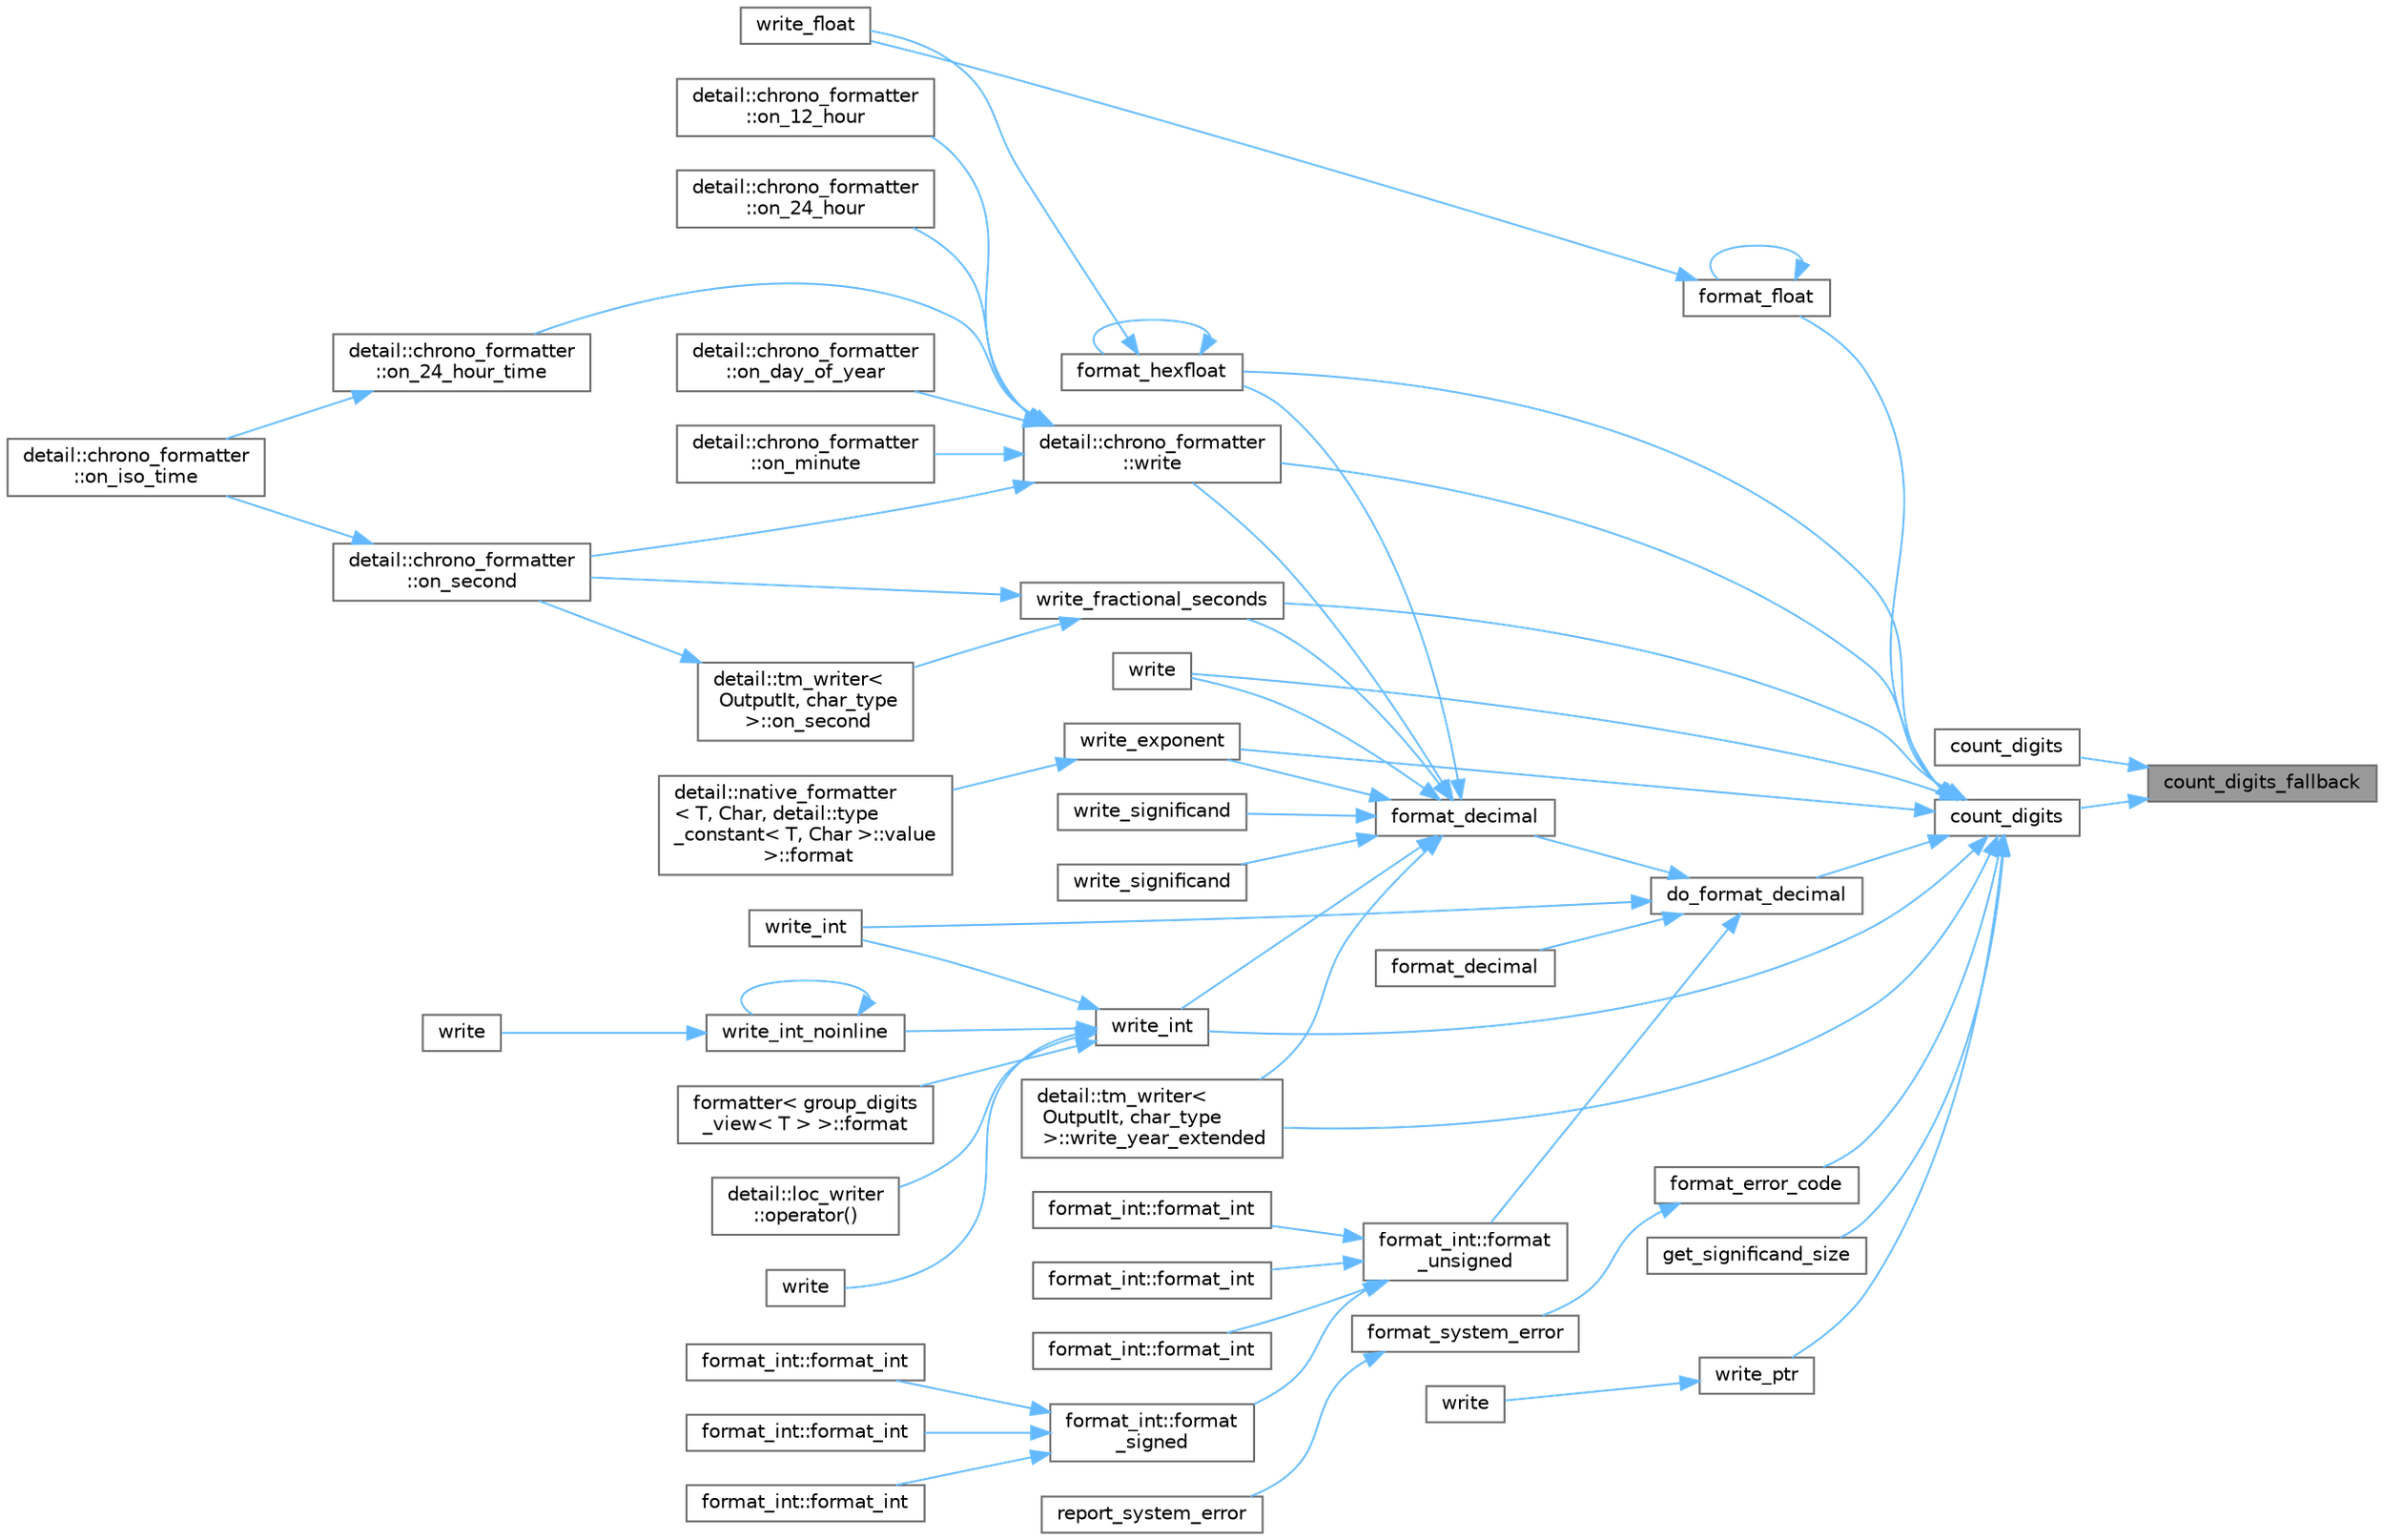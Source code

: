 digraph "count_digits_fallback"
{
 // LATEX_PDF_SIZE
  bgcolor="transparent";
  edge [fontname=Helvetica,fontsize=10,labelfontname=Helvetica,labelfontsize=10];
  node [fontname=Helvetica,fontsize=10,shape=box,height=0.2,width=0.4];
  rankdir="RL";
  Node1 [id="Node000001",label="count_digits_fallback",height=0.2,width=0.4,color="gray40", fillcolor="grey60", style="filled", fontcolor="black",tooltip=" "];
  Node1 -> Node2 [id="edge1_Node000001_Node000002",dir="back",color="steelblue1",style="solid",tooltip=" "];
  Node2 [id="Node000002",label="count_digits",height=0.2,width=0.4,color="grey40", fillcolor="white", style="filled",URL="$namespacedetail.html#a700ca97a486ad20d8b03fcdcd8931956",tooltip=" "];
  Node1 -> Node3 [id="edge2_Node000001_Node000003",dir="back",color="steelblue1",style="solid",tooltip=" "];
  Node3 [id="Node000003",label="count_digits",height=0.2,width=0.4,color="grey40", fillcolor="white", style="filled",URL="$namespacedetail.html#a38d4dda9709bd099ccaa8307de424263",tooltip=" "];
  Node3 -> Node4 [id="edge3_Node000003_Node000004",dir="back",color="steelblue1",style="solid",tooltip=" "];
  Node4 [id="Node000004",label="do_format_decimal",height=0.2,width=0.4,color="grey40", fillcolor="white", style="filled",URL="$namespacedetail.html#a6a78284fcaf4f89d8febe648ac5a688d",tooltip=" "];
  Node4 -> Node5 [id="edge4_Node000004_Node000005",dir="back",color="steelblue1",style="solid",tooltip=" "];
  Node5 [id="Node000005",label="format_decimal",height=0.2,width=0.4,color="grey40", fillcolor="white", style="filled",URL="$namespacedetail.html#a0141c49ca50a97445980498f75432aee",tooltip=" "];
  Node5 -> Node6 [id="edge5_Node000005_Node000006",dir="back",color="steelblue1",style="solid",tooltip=" "];
  Node6 [id="Node000006",label="format_hexfloat",height=0.2,width=0.4,color="grey40", fillcolor="white", style="filled",URL="$namespacedetail.html#a9ec1df3b250d79f09b8620a2d096cff8",tooltip=" "];
  Node6 -> Node6 [id="edge6_Node000006_Node000006",dir="back",color="steelblue1",style="solid",tooltip=" "];
  Node6 -> Node7 [id="edge7_Node000006_Node000007",dir="back",color="steelblue1",style="solid",tooltip=" "];
  Node7 [id="Node000007",label="write_float",height=0.2,width=0.4,color="grey40", fillcolor="white", style="filled",URL="$namespacedetail.html#a503a3fdae408f07dae7003840f786b53",tooltip=" "];
  Node5 -> Node8 [id="edge8_Node000005_Node000008",dir="back",color="steelblue1",style="solid",tooltip=" "];
  Node8 [id="Node000008",label="detail::chrono_formatter\l::write",height=0.2,width=0.4,color="grey40", fillcolor="white", style="filled",URL="$structdetail_1_1chrono__formatter.html#add7570da74a4570c6bbdd344394d3b73",tooltip=" "];
  Node8 -> Node9 [id="edge9_Node000008_Node000009",dir="back",color="steelblue1",style="solid",tooltip=" "];
  Node9 [id="Node000009",label="detail::chrono_formatter\l::on_12_hour",height=0.2,width=0.4,color="grey40", fillcolor="white", style="filled",URL="$structdetail_1_1chrono__formatter.html#a3f7aacce265226c5965e6081c4799336",tooltip=" "];
  Node8 -> Node10 [id="edge10_Node000008_Node000010",dir="back",color="steelblue1",style="solid",tooltip=" "];
  Node10 [id="Node000010",label="detail::chrono_formatter\l::on_24_hour",height=0.2,width=0.4,color="grey40", fillcolor="white", style="filled",URL="$structdetail_1_1chrono__formatter.html#aea488566e3e4ca46319ef5f5151755a0",tooltip=" "];
  Node8 -> Node11 [id="edge11_Node000008_Node000011",dir="back",color="steelblue1",style="solid",tooltip=" "];
  Node11 [id="Node000011",label="detail::chrono_formatter\l::on_24_hour_time",height=0.2,width=0.4,color="grey40", fillcolor="white", style="filled",URL="$structdetail_1_1chrono__formatter.html#a1a36b23ef9bc29633a52e995ea2dd23a",tooltip=" "];
  Node11 -> Node12 [id="edge12_Node000011_Node000012",dir="back",color="steelblue1",style="solid",tooltip=" "];
  Node12 [id="Node000012",label="detail::chrono_formatter\l::on_iso_time",height=0.2,width=0.4,color="grey40", fillcolor="white", style="filled",URL="$structdetail_1_1chrono__formatter.html#a94c937acaca8bfa7b3d319d1bd237ef9",tooltip=" "];
  Node8 -> Node13 [id="edge13_Node000008_Node000013",dir="back",color="steelblue1",style="solid",tooltip=" "];
  Node13 [id="Node000013",label="detail::chrono_formatter\l::on_day_of_year",height=0.2,width=0.4,color="grey40", fillcolor="white", style="filled",URL="$structdetail_1_1chrono__formatter.html#a15e3ea2d4cbad788f990ad686632f905",tooltip=" "];
  Node8 -> Node14 [id="edge14_Node000008_Node000014",dir="back",color="steelblue1",style="solid",tooltip=" "];
  Node14 [id="Node000014",label="detail::chrono_formatter\l::on_minute",height=0.2,width=0.4,color="grey40", fillcolor="white", style="filled",URL="$structdetail_1_1chrono__formatter.html#a5fa9e34decab3a88e4c9543effa54e31",tooltip=" "];
  Node8 -> Node15 [id="edge15_Node000008_Node000015",dir="back",color="steelblue1",style="solid",tooltip=" "];
  Node15 [id="Node000015",label="detail::chrono_formatter\l::on_second",height=0.2,width=0.4,color="grey40", fillcolor="white", style="filled",URL="$structdetail_1_1chrono__formatter.html#afcb9a0eff4398874cbff0b5466c5f56c",tooltip=" "];
  Node15 -> Node12 [id="edge16_Node000015_Node000012",dir="back",color="steelblue1",style="solid",tooltip=" "];
  Node5 -> Node16 [id="edge17_Node000005_Node000016",dir="back",color="steelblue1",style="solid",tooltip=" "];
  Node16 [id="Node000016",label="write",height=0.2,width=0.4,color="grey40", fillcolor="white", style="filled",URL="$namespacedetail.html#a89dea9ae2ccdef585b85cf0876e9216d",tooltip=" "];
  Node5 -> Node17 [id="edge18_Node000005_Node000017",dir="back",color="steelblue1",style="solid",tooltip=" "];
  Node17 [id="Node000017",label="write_exponent",height=0.2,width=0.4,color="grey40", fillcolor="white", style="filled",URL="$namespacedetail.html#a3192eeff8d0794148fef5e2d9f681f72",tooltip=" "];
  Node17 -> Node18 [id="edge19_Node000017_Node000018",dir="back",color="steelblue1",style="solid",tooltip=" "];
  Node18 [id="Node000018",label="detail::native_formatter\l\< T, Char, detail::type\l_constant\< T, Char \>::value\l \>::format",height=0.2,width=0.4,color="grey40", fillcolor="white", style="filled",URL="$structdetail_1_1native__formatter.html#a9b52fcb79b1551eb75c0f9e324f5b14a",tooltip=" "];
  Node5 -> Node19 [id="edge20_Node000005_Node000019",dir="back",color="steelblue1",style="solid",tooltip=" "];
  Node19 [id="Node000019",label="write_fractional_seconds",height=0.2,width=0.4,color="grey40", fillcolor="white", style="filled",URL="$namespacedetail.html#a3bc10bfc5890885892eed90dd1ebbacb",tooltip=" "];
  Node19 -> Node15 [id="edge21_Node000019_Node000015",dir="back",color="steelblue1",style="solid",tooltip=" "];
  Node19 -> Node20 [id="edge22_Node000019_Node000020",dir="back",color="steelblue1",style="solid",tooltip=" "];
  Node20 [id="Node000020",label="detail::tm_writer\<\l OutputIt, char_type\l \>::on_second",height=0.2,width=0.4,color="grey40", fillcolor="white", style="filled",URL="$classdetail_1_1tm__writer.html#afcb9a0eff4398874cbff0b5466c5f56c",tooltip=" "];
  Node20 -> Node15 [id="edge23_Node000020_Node000015",dir="back",color="steelblue1",style="solid",tooltip=" "];
  Node5 -> Node21 [id="edge24_Node000005_Node000021",dir="back",color="steelblue1",style="solid",tooltip=" "];
  Node21 [id="Node000021",label="write_int",height=0.2,width=0.4,color="grey40", fillcolor="white", style="filled",URL="$namespacedetail.html#ac0fd4ca12ae54000b545b8469fa3a5d6",tooltip=" "];
  Node21 -> Node22 [id="edge25_Node000021_Node000022",dir="back",color="steelblue1",style="solid",tooltip=" "];
  Node22 [id="Node000022",label="formatter\< group_digits\l_view\< T \> \>::format",height=0.2,width=0.4,color="grey40", fillcolor="white", style="filled",URL="$structformatter_3_01group__digits__view_3_01_t_01_4_01_4.html#a12f88da6a64b78a7132de00518d5e674",tooltip=" "];
  Node21 -> Node23 [id="edge26_Node000021_Node000023",dir="back",color="steelblue1",style="solid",tooltip=" "];
  Node23 [id="Node000023",label="detail::loc_writer\l::operator()",height=0.2,width=0.4,color="grey40", fillcolor="white", style="filled",URL="$structdetail_1_1loc__writer.html#aedcdcd54b74a24c4c2a78c788b22a502",tooltip=" "];
  Node21 -> Node24 [id="edge27_Node000021_Node000024",dir="back",color="steelblue1",style="solid",tooltip=" "];
  Node24 [id="Node000024",label="write",height=0.2,width=0.4,color="grey40", fillcolor="white", style="filled",URL="$namespacedetail.html#a9c683e2bdae1f39926846a8a6d599444",tooltip=" "];
  Node21 -> Node25 [id="edge28_Node000021_Node000025",dir="back",color="steelblue1",style="solid",tooltip=" "];
  Node25 [id="Node000025",label="write_int",height=0.2,width=0.4,color="grey40", fillcolor="white", style="filled",URL="$namespacedetail.html#a0dc2ace9cfb00f77921ab5c78fe1cdde",tooltip=" "];
  Node21 -> Node26 [id="edge29_Node000021_Node000026",dir="back",color="steelblue1",style="solid",tooltip=" "];
  Node26 [id="Node000026",label="write_int_noinline",height=0.2,width=0.4,color="grey40", fillcolor="white", style="filled",URL="$namespacedetail.html#ab0d73c56e74f8996b10568f124f95524",tooltip=" "];
  Node26 -> Node27 [id="edge30_Node000026_Node000027",dir="back",color="steelblue1",style="solid",tooltip=" "];
  Node27 [id="Node000027",label="write",height=0.2,width=0.4,color="grey40", fillcolor="white", style="filled",URL="$namespacedetail.html#a80447ad8247e2f87d17817aa7cb4ac12",tooltip=" "];
  Node26 -> Node26 [id="edge31_Node000026_Node000026",dir="back",color="steelblue1",style="solid",tooltip=" "];
  Node5 -> Node28 [id="edge32_Node000005_Node000028",dir="back",color="steelblue1",style="solid",tooltip=" "];
  Node28 [id="Node000028",label="write_significand",height=0.2,width=0.4,color="grey40", fillcolor="white", style="filled",URL="$namespacedetail.html#a1326f5b9ce439573a0f9d6bd00f289c2",tooltip=" "];
  Node5 -> Node29 [id="edge33_Node000005_Node000029",dir="back",color="steelblue1",style="solid",tooltip=" "];
  Node29 [id="Node000029",label="write_significand",height=0.2,width=0.4,color="grey40", fillcolor="white", style="filled",URL="$namespacedetail.html#a4b26d662340a3240f05de9062223f243",tooltip=" "];
  Node5 -> Node30 [id="edge34_Node000005_Node000030",dir="back",color="steelblue1",style="solid",tooltip=" "];
  Node30 [id="Node000030",label="detail::tm_writer\<\l OutputIt, char_type\l \>::write_year_extended",height=0.2,width=0.4,color="grey40", fillcolor="white", style="filled",URL="$classdetail_1_1tm__writer.html#a81c8e1c5bcc7c5f16f4ebc76838f8c39",tooltip=" "];
  Node4 -> Node31 [id="edge35_Node000004_Node000031",dir="back",color="steelblue1",style="solid",tooltip=" "];
  Node31 [id="Node000031",label="format_decimal",height=0.2,width=0.4,color="grey40", fillcolor="white", style="filled",URL="$namespacedetail.html#a31f1c8fd33b9eebb81a5626225feeace",tooltip=" "];
  Node4 -> Node32 [id="edge36_Node000004_Node000032",dir="back",color="steelblue1",style="solid",tooltip=" "];
  Node32 [id="Node000032",label="format_int::format\l_unsigned",height=0.2,width=0.4,color="grey40", fillcolor="white", style="filled",URL="$classformat__int.html#a34196f000be5bc7298a8bd8421db9102",tooltip=" "];
  Node32 -> Node33 [id="edge37_Node000032_Node000033",dir="back",color="steelblue1",style="solid",tooltip=" "];
  Node33 [id="Node000033",label="format_int::format_int",height=0.2,width=0.4,color="grey40", fillcolor="white", style="filled",URL="$classformat__int.html#aeff4efccfc8cda3f7d037e788a8a724c",tooltip=" "];
  Node32 -> Node34 [id="edge38_Node000032_Node000034",dir="back",color="steelblue1",style="solid",tooltip=" "];
  Node34 [id="Node000034",label="format_int::format_int",height=0.2,width=0.4,color="grey40", fillcolor="white", style="filled",URL="$classformat__int.html#a01435ef222f5e7db1d187f0d808ec5c6",tooltip=" "];
  Node32 -> Node35 [id="edge39_Node000032_Node000035",dir="back",color="steelblue1",style="solid",tooltip=" "];
  Node35 [id="Node000035",label="format_int::format_int",height=0.2,width=0.4,color="grey40", fillcolor="white", style="filled",URL="$classformat__int.html#a2f92106c8d28bdf3dd9d34833fd2c3e2",tooltip=" "];
  Node32 -> Node36 [id="edge40_Node000032_Node000036",dir="back",color="steelblue1",style="solid",tooltip=" "];
  Node36 [id="Node000036",label="format_int::format\l_signed",height=0.2,width=0.4,color="grey40", fillcolor="white", style="filled",URL="$classformat__int.html#ad080eaae612d0ee12d2c0074af969819",tooltip=" "];
  Node36 -> Node37 [id="edge41_Node000036_Node000037",dir="back",color="steelblue1",style="solid",tooltip=" "];
  Node37 [id="Node000037",label="format_int::format_int",height=0.2,width=0.4,color="grey40", fillcolor="white", style="filled",URL="$classformat__int.html#ae2c6977f30ef1efa2cb33feb1bb0b5d2",tooltip=" "];
  Node36 -> Node38 [id="edge42_Node000036_Node000038",dir="back",color="steelblue1",style="solid",tooltip=" "];
  Node38 [id="Node000038",label="format_int::format_int",height=0.2,width=0.4,color="grey40", fillcolor="white", style="filled",URL="$classformat__int.html#a23b7384a20c6cb894f2e70a4cc1160a2",tooltip=" "];
  Node36 -> Node39 [id="edge43_Node000036_Node000039",dir="back",color="steelblue1",style="solid",tooltip=" "];
  Node39 [id="Node000039",label="format_int::format_int",height=0.2,width=0.4,color="grey40", fillcolor="white", style="filled",URL="$classformat__int.html#abbcaba0e1dc64a3964d9300b7ca96f81",tooltip=" "];
  Node4 -> Node25 [id="edge44_Node000004_Node000025",dir="back",color="steelblue1",style="solid",tooltip=" "];
  Node3 -> Node40 [id="edge45_Node000003_Node000040",dir="back",color="steelblue1",style="solid",tooltip=" "];
  Node40 [id="Node000040",label="format_error_code",height=0.2,width=0.4,color="grey40", fillcolor="white", style="filled",URL="$namespacedetail.html#acff9fe5affc2352c0cd460aa26cd86e9",tooltip=" "];
  Node40 -> Node41 [id="edge46_Node000040_Node000041",dir="back",color="steelblue1",style="solid",tooltip=" "];
  Node41 [id="Node000041",label="format_system_error",height=0.2,width=0.4,color="grey40", fillcolor="white", style="filled",URL="$format-inl_8h.html#a7f93bbdee51ea567c2cdf8532c0c1fc1",tooltip="Formats an error message for an error returned by an operating system or a language runtime,..."];
  Node41 -> Node42 [id="edge47_Node000041_Node000042",dir="back",color="steelblue1",style="solid",tooltip=" "];
  Node42 [id="Node000042",label="report_system_error",height=0.2,width=0.4,color="grey40", fillcolor="white", style="filled",URL="$format-inl_8h.html#af135c0ecc93e827e4ef51b18a4b0da74",tooltip=" "];
  Node3 -> Node43 [id="edge48_Node000003_Node000043",dir="back",color="steelblue1",style="solid",tooltip=" "];
  Node43 [id="Node000043",label="format_float",height=0.2,width=0.4,color="grey40", fillcolor="white", style="filled",URL="$namespacedetail.html#a6f5e9a91b995411cd8aa9d6870e8bcdd",tooltip=" "];
  Node43 -> Node43 [id="edge49_Node000043_Node000043",dir="back",color="steelblue1",style="solid",tooltip=" "];
  Node43 -> Node7 [id="edge50_Node000043_Node000007",dir="back",color="steelblue1",style="solid",tooltip=" "];
  Node3 -> Node6 [id="edge51_Node000003_Node000006",dir="back",color="steelblue1",style="solid",tooltip=" "];
  Node3 -> Node44 [id="edge52_Node000003_Node000044",dir="back",color="steelblue1",style="solid",tooltip=" "];
  Node44 [id="Node000044",label="get_significand_size",height=0.2,width=0.4,color="grey40", fillcolor="white", style="filled",URL="$namespacedetail.html#a1f965e664cad3745d726f59df1e7db62",tooltip=" "];
  Node3 -> Node8 [id="edge53_Node000003_Node000008",dir="back",color="steelblue1",style="solid",tooltip=" "];
  Node3 -> Node16 [id="edge54_Node000003_Node000016",dir="back",color="steelblue1",style="solid",tooltip=" "];
  Node3 -> Node17 [id="edge55_Node000003_Node000017",dir="back",color="steelblue1",style="solid",tooltip=" "];
  Node3 -> Node19 [id="edge56_Node000003_Node000019",dir="back",color="steelblue1",style="solid",tooltip=" "];
  Node3 -> Node21 [id="edge57_Node000003_Node000021",dir="back",color="steelblue1",style="solid",tooltip=" "];
  Node3 -> Node45 [id="edge58_Node000003_Node000045",dir="back",color="steelblue1",style="solid",tooltip=" "];
  Node45 [id="Node000045",label="write_ptr",height=0.2,width=0.4,color="grey40", fillcolor="white", style="filled",URL="$namespacedetail.html#abc00e0418a441b107f0cf8bab2493ede",tooltip=" "];
  Node45 -> Node46 [id="edge59_Node000045_Node000046",dir="back",color="steelblue1",style="solid",tooltip=" "];
  Node46 [id="Node000046",label="write",height=0.2,width=0.4,color="grey40", fillcolor="white", style="filled",URL="$namespacedetail.html#a17a01247796a9d5bdbbe57a71127b677",tooltip=" "];
  Node3 -> Node30 [id="edge60_Node000003_Node000030",dir="back",color="steelblue1",style="solid",tooltip=" "];
}
